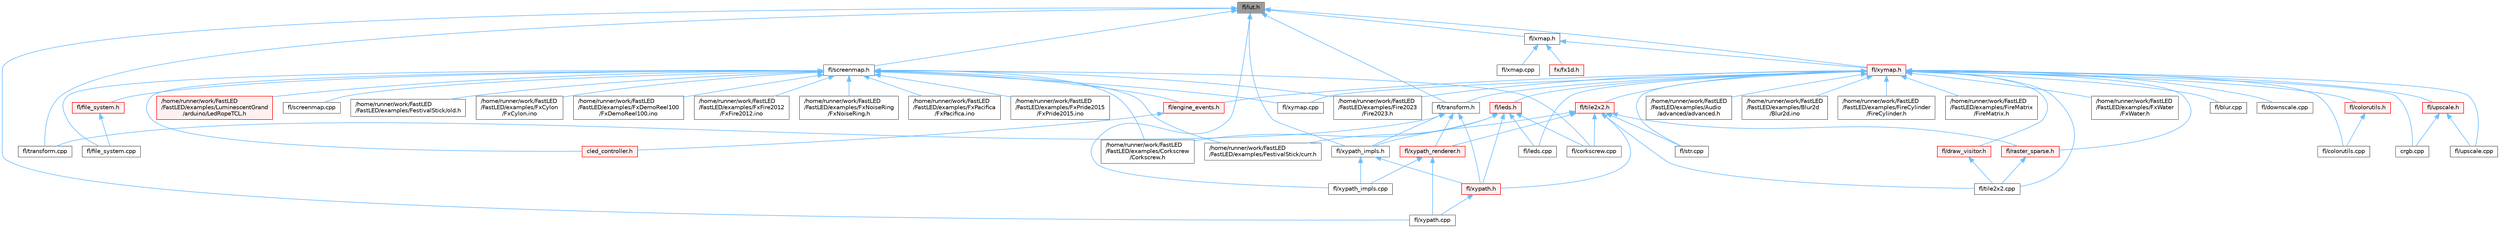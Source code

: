 digraph "fl/lut.h"
{
 // INTERACTIVE_SVG=YES
 // LATEX_PDF_SIZE
  bgcolor="transparent";
  edge [fontname=Helvetica,fontsize=10,labelfontname=Helvetica,labelfontsize=10];
  node [fontname=Helvetica,fontsize=10,shape=box,height=0.2,width=0.4];
  Node1 [id="Node000001",label="fl/lut.h",height=0.2,width=0.4,color="gray40", fillcolor="grey60", style="filled", fontcolor="black",tooltip=" "];
  Node1 -> Node2 [id="edge1_Node000001_Node000002",dir="back",color="steelblue1",style="solid",tooltip=" "];
  Node2 [id="Node000002",label="fl/screenmap.h",height=0.2,width=0.4,color="grey40", fillcolor="white", style="filled",URL="$d7/d97/screenmap_8h.html",tooltip=" "];
  Node2 -> Node3 [id="edge2_Node000002_Node000003",dir="back",color="steelblue1",style="solid",tooltip=" "];
  Node3 [id="Node000003",label="/home/runner/work/FastLED\l/FastLED/examples/Corkscrew\l/Corkscrew.h",height=0.2,width=0.4,color="grey40", fillcolor="white", style="filled",URL="$df/d40/examples_2_corkscrew_2corkscrew_8h.html",tooltip=" "];
  Node2 -> Node4 [id="edge3_Node000002_Node000004",dir="back",color="steelblue1",style="solid",tooltip=" "];
  Node4 [id="Node000004",label="/home/runner/work/FastLED\l/FastLED/examples/FestivalStick/curr.h",height=0.2,width=0.4,color="grey40", fillcolor="white", style="filled",URL="$d4/d06/curr_8h.html",tooltip=" "];
  Node2 -> Node5 [id="edge4_Node000002_Node000005",dir="back",color="steelblue1",style="solid",tooltip=" "];
  Node5 [id="Node000005",label="/home/runner/work/FastLED\l/FastLED/examples/FestivalStick/old.h",height=0.2,width=0.4,color="grey40", fillcolor="white", style="filled",URL="$d7/da1/old_8h.html",tooltip=" "];
  Node2 -> Node6 [id="edge5_Node000002_Node000006",dir="back",color="steelblue1",style="solid",tooltip=" "];
  Node6 [id="Node000006",label="/home/runner/work/FastLED\l/FastLED/examples/Fire2023\l/Fire2023.h",height=0.2,width=0.4,color="grey40", fillcolor="white", style="filled",URL="$de/d71/_fire2023_8h.html",tooltip=" "];
  Node2 -> Node7 [id="edge6_Node000002_Node000007",dir="back",color="steelblue1",style="solid",tooltip=" "];
  Node7 [id="Node000007",label="/home/runner/work/FastLED\l/FastLED/examples/FxCylon\l/FxCylon.ino",height=0.2,width=0.4,color="grey40", fillcolor="white", style="filled",URL="$db/d86/_fx_cylon_8ino.html",tooltip="Cylon eye effect with ScreenMap."];
  Node2 -> Node8 [id="edge7_Node000002_Node000008",dir="back",color="steelblue1",style="solid",tooltip=" "];
  Node8 [id="Node000008",label="/home/runner/work/FastLED\l/FastLED/examples/FxDemoReel100\l/FxDemoReel100.ino",height=0.2,width=0.4,color="grey40", fillcolor="white", style="filled",URL="$d1/d8f/_fx_demo_reel100_8ino.html",tooltip="DemoReel100 effects collection with ScreenMap."];
  Node2 -> Node9 [id="edge8_Node000002_Node000009",dir="back",color="steelblue1",style="solid",tooltip=" "];
  Node9 [id="Node000009",label="/home/runner/work/FastLED\l/FastLED/examples/FxFire2012\l/FxFire2012.ino",height=0.2,width=0.4,color="grey40", fillcolor="white", style="filled",URL="$df/d57/_fx_fire2012_8ino.html",tooltip="Fire2012 effect with ScreenMap."];
  Node2 -> Node10 [id="edge9_Node000002_Node000010",dir="back",color="steelblue1",style="solid",tooltip=" "];
  Node10 [id="Node000010",label="/home/runner/work/FastLED\l/FastLED/examples/FxNoiseRing\l/FxNoiseRing.h",height=0.2,width=0.4,color="grey40", fillcolor="white", style="filled",URL="$d5/d77/_fx_noise_ring_8h.html",tooltip=" "];
  Node2 -> Node11 [id="edge10_Node000002_Node000011",dir="back",color="steelblue1",style="solid",tooltip=" "];
  Node11 [id="Node000011",label="/home/runner/work/FastLED\l/FastLED/examples/FxPacifica\l/FxPacifica.ino",height=0.2,width=0.4,color="grey40", fillcolor="white", style="filled",URL="$dc/ded/_fx_pacifica_8ino.html",tooltip="Pacifica ocean effect with ScreenMap."];
  Node2 -> Node12 [id="edge11_Node000002_Node000012",dir="back",color="steelblue1",style="solid",tooltip=" "];
  Node12 [id="Node000012",label="/home/runner/work/FastLED\l/FastLED/examples/FxPride2015\l/FxPride2015.ino",height=0.2,width=0.4,color="grey40", fillcolor="white", style="filled",URL="$d2/db0/_fx_pride2015_8ino.html",tooltip="Pride2015 effect with ScreenMap."];
  Node2 -> Node13 [id="edge12_Node000002_Node000013",dir="back",color="steelblue1",style="solid",tooltip=" "];
  Node13 [id="Node000013",label="/home/runner/work/FastLED\l/FastLED/examples/LuminescentGrand\l/arduino/LedRopeTCL.h",height=0.2,width=0.4,color="red", fillcolor="#FFF0F0", style="filled",URL="$d9/d7e/_led_rope_t_c_l_8h.html",tooltip=" "];
  Node2 -> Node15 [id="edge13_Node000002_Node000015",dir="back",color="steelblue1",style="solid",tooltip=" "];
  Node15 [id="Node000015",label="cled_controller.h",height=0.2,width=0.4,color="red", fillcolor="#FFF0F0", style="filled",URL="$db/d6d/cled__controller_8h.html",tooltip="base definitions used by led controllers for writing out led data"];
  Node2 -> Node160 [id="edge14_Node000002_Node000160",dir="back",color="steelblue1",style="solid",tooltip=" "];
  Node160 [id="Node000160",label="fl/corkscrew.cpp",height=0.2,width=0.4,color="grey40", fillcolor="white", style="filled",URL="$d3/d9b/corkscrew_8cpp.html",tooltip=" "];
  Node2 -> Node161 [id="edge15_Node000002_Node000161",dir="back",color="steelblue1",style="solid",tooltip=" "];
  Node161 [id="Node000161",label="fl/engine_events.h",height=0.2,width=0.4,color="red", fillcolor="#FFF0F0", style="filled",URL="$db/dc0/engine__events_8h.html",tooltip=" "];
  Node161 -> Node15 [id="edge16_Node000161_Node000015",dir="back",color="steelblue1",style="solid",tooltip=" "];
  Node2 -> Node173 [id="edge17_Node000002_Node000173",dir="back",color="steelblue1",style="solid",tooltip=" "];
  Node173 [id="Node000173",label="fl/file_system.cpp",height=0.2,width=0.4,color="grey40", fillcolor="white", style="filled",URL="$d4/d37/file__system_8cpp.html",tooltip=" "];
  Node2 -> Node174 [id="edge18_Node000002_Node000174",dir="back",color="steelblue1",style="solid",tooltip=" "];
  Node174 [id="Node000174",label="fl/file_system.h",height=0.2,width=0.4,color="red", fillcolor="#FFF0F0", style="filled",URL="$d6/d8d/file__system_8h.html",tooltip=" "];
  Node174 -> Node173 [id="edge19_Node000174_Node000173",dir="back",color="steelblue1",style="solid",tooltip=" "];
  Node2 -> Node182 [id="edge20_Node000002_Node000182",dir="back",color="steelblue1",style="solid",tooltip=" "];
  Node182 [id="Node000182",label="fl/screenmap.cpp",height=0.2,width=0.4,color="grey40", fillcolor="white", style="filled",URL="$d9/d6f/screenmap_8cpp.html",tooltip=" "];
  Node2 -> Node183 [id="edge21_Node000002_Node000183",dir="back",color="steelblue1",style="solid",tooltip=" "];
  Node183 [id="Node000183",label="fl/xymap.cpp",height=0.2,width=0.4,color="grey40", fillcolor="white", style="filled",URL="$d7/d09/xymap_8cpp.html",tooltip=" "];
  Node1 -> Node184 [id="edge22_Node000001_Node000184",dir="back",color="steelblue1",style="solid",tooltip=" "];
  Node184 [id="Node000184",label="fl/transform.cpp",height=0.2,width=0.4,color="grey40", fillcolor="white", style="filled",URL="$d8/d8c/transform_8cpp.html",tooltip=" "];
  Node1 -> Node185 [id="edge23_Node000001_Node000185",dir="back",color="steelblue1",style="solid",tooltip=" "];
  Node185 [id="Node000185",label="fl/transform.h",height=0.2,width=0.4,color="grey40", fillcolor="white", style="filled",URL="$d2/d80/transform_8h.html",tooltip=" "];
  Node185 -> Node184 [id="edge24_Node000185_Node000184",dir="back",color="steelblue1",style="solid",tooltip=" "];
  Node185 -> Node186 [id="edge25_Node000185_Node000186",dir="back",color="steelblue1",style="solid",tooltip=" "];
  Node186 [id="Node000186",label="fl/xypath.h",height=0.2,width=0.4,color="red", fillcolor="#FFF0F0", style="filled",URL="$d5/df2/xypath_8h.html",tooltip=" "];
  Node186 -> Node191 [id="edge26_Node000186_Node000191",dir="back",color="steelblue1",style="solid",tooltip=" "];
  Node191 [id="Node000191",label="fl/xypath.cpp",height=0.2,width=0.4,color="grey40", fillcolor="white", style="filled",URL="$d4/d78/xypath_8cpp.html",tooltip=" "];
  Node185 -> Node193 [id="edge27_Node000185_Node000193",dir="back",color="steelblue1",style="solid",tooltip=" "];
  Node193 [id="Node000193",label="fl/xypath_impls.h",height=0.2,width=0.4,color="grey40", fillcolor="white", style="filled",URL="$d8/d5f/xypath__impls_8h.html",tooltip=" "];
  Node193 -> Node186 [id="edge28_Node000193_Node000186",dir="back",color="steelblue1",style="solid",tooltip=" "];
  Node193 -> Node194 [id="edge29_Node000193_Node000194",dir="back",color="steelblue1",style="solid",tooltip=" "];
  Node194 [id="Node000194",label="fl/xypath_impls.cpp",height=0.2,width=0.4,color="grey40", fillcolor="white", style="filled",URL="$d4/db1/xypath__impls_8cpp.html",tooltip=" "];
  Node185 -> Node195 [id="edge30_Node000185_Node000195",dir="back",color="steelblue1",style="solid",tooltip=" "];
  Node195 [id="Node000195",label="fl/xypath_renderer.h",height=0.2,width=0.4,color="red", fillcolor="#FFF0F0", style="filled",URL="$d2/d88/xypath__renderer_8h.html",tooltip=" "];
  Node195 -> Node191 [id="edge31_Node000195_Node000191",dir="back",color="steelblue1",style="solid",tooltip=" "];
  Node195 -> Node194 [id="edge32_Node000195_Node000194",dir="back",color="steelblue1",style="solid",tooltip=" "];
  Node1 -> Node196 [id="edge33_Node000001_Node000196",dir="back",color="steelblue1",style="solid",tooltip=" "];
  Node196 [id="Node000196",label="fl/xmap.h",height=0.2,width=0.4,color="grey40", fillcolor="white", style="filled",URL="$dd/dcc/xmap_8h.html",tooltip=" "];
  Node196 -> Node197 [id="edge34_Node000196_Node000197",dir="back",color="steelblue1",style="solid",tooltip=" "];
  Node197 [id="Node000197",label="fl/xmap.cpp",height=0.2,width=0.4,color="grey40", fillcolor="white", style="filled",URL="$db/db8/xmap_8cpp.html",tooltip=" "];
  Node196 -> Node198 [id="edge35_Node000196_Node000198",dir="back",color="steelblue1",style="solid",tooltip=" "];
  Node198 [id="Node000198",label="fl/xymap.h",height=0.2,width=0.4,color="red", fillcolor="#FFF0F0", style="filled",URL="$da/d61/xymap_8h.html",tooltip=" "];
  Node198 -> Node28 [id="edge36_Node000198_Node000028",dir="back",color="steelblue1",style="solid",tooltip=" "];
  Node28 [id="Node000028",label="/home/runner/work/FastLED\l/FastLED/examples/Audio\l/advanced/advanced.h",height=0.2,width=0.4,color="grey40", fillcolor="white", style="filled",URL="$da/dc7/advanced_8h.html",tooltip=" "];
  Node198 -> Node33 [id="edge37_Node000198_Node000033",dir="back",color="steelblue1",style="solid",tooltip=" "];
  Node33 [id="Node000033",label="/home/runner/work/FastLED\l/FastLED/examples/Blur2d\l/Blur2d.ino",height=0.2,width=0.4,color="grey40", fillcolor="white", style="filled",URL="$df/d42/_blur2d_8ino.html",tooltip="Demonstrates 2D blur effects on LED matrix."];
  Node198 -> Node6 [id="edge38_Node000198_Node000006",dir="back",color="steelblue1",style="solid",tooltip=" "];
  Node198 -> Node54 [id="edge39_Node000198_Node000054",dir="back",color="steelblue1",style="solid",tooltip=" "];
  Node54 [id="Node000054",label="/home/runner/work/FastLED\l/FastLED/examples/FireCylinder\l/FireCylinder.h",height=0.2,width=0.4,color="grey40", fillcolor="white", style="filled",URL="$d8/dd0/_fire_cylinder_8h.html",tooltip=" "];
  Node198 -> Node56 [id="edge40_Node000198_Node000056",dir="back",color="steelblue1",style="solid",tooltip=" "];
  Node56 [id="Node000056",label="/home/runner/work/FastLED\l/FastLED/examples/FireMatrix\l/FireMatrix.h",height=0.2,width=0.4,color="grey40", fillcolor="white", style="filled",URL="$d5/d88/_fire_matrix_8h.html",tooltip=" "];
  Node198 -> Node63 [id="edge41_Node000198_Node000063",dir="back",color="steelblue1",style="solid",tooltip=" "];
  Node63 [id="Node000063",label="/home/runner/work/FastLED\l/FastLED/examples/FxWater\l/FxWater.h",height=0.2,width=0.4,color="grey40", fillcolor="white", style="filled",URL="$d8/da0/_fx_water_8h.html",tooltip=" "];
  Node198 -> Node110 [id="edge42_Node000198_Node000110",dir="back",color="steelblue1",style="solid",tooltip=" "];
  Node110 [id="Node000110",label="crgb.cpp",height=0.2,width=0.4,color="grey40", fillcolor="white", style="filled",URL="$d0/de3/crgb_8cpp.html",tooltip="Utility functions for the red, green, and blue (RGB) pixel struct."];
  Node198 -> Node120 [id="edge43_Node000198_Node000120",dir="back",color="steelblue1",style="solid",tooltip=" "];
  Node120 [id="Node000120",label="fl/blur.cpp",height=0.2,width=0.4,color="grey40", fillcolor="white", style="filled",URL="$de/dc8/blur_8cpp.html",tooltip=" "];
  Node198 -> Node121 [id="edge44_Node000198_Node000121",dir="back",color="steelblue1",style="solid",tooltip=" "];
  Node121 [id="Node000121",label="fl/colorutils.cpp",height=0.2,width=0.4,color="grey40", fillcolor="white", style="filled",URL="$da/d2d/colorutils_8cpp.html",tooltip="Misc utility functions for palettes, blending, and more."];
  Node198 -> Node199 [id="edge45_Node000198_Node000199",dir="back",color="steelblue1",style="solid",tooltip=" "];
  Node199 [id="Node000199",label="fl/colorutils.h",height=0.2,width=0.4,color="red", fillcolor="#FFF0F0", style="filled",URL="$d7/df9/fl_2colorutils_8h.html",tooltip="Utility functions for color fill, palettes, blending, and more."];
  Node199 -> Node121 [id="edge46_Node000199_Node000121",dir="back",color="steelblue1",style="solid",tooltip=" "];
  Node198 -> Node209 [id="edge47_Node000198_Node000209",dir="back",color="steelblue1",style="solid",tooltip=" "];
  Node209 [id="Node000209",label="fl/downscale.cpp",height=0.2,width=0.4,color="grey40", fillcolor="white", style="filled",URL="$d8/df9/downscale_8cpp.html",tooltip=" "];
  Node198 -> Node206 [id="edge48_Node000198_Node000206",dir="back",color="steelblue1",style="solid",tooltip=" "];
  Node206 [id="Node000206",label="fl/draw_visitor.h",height=0.2,width=0.4,color="red", fillcolor="#FFF0F0", style="filled",URL="$d0/d4f/draw__visitor_8h.html",tooltip=" "];
  Node206 -> Node208 [id="edge49_Node000206_Node000208",dir="back",color="steelblue1",style="solid",tooltip=" "];
  Node208 [id="Node000208",label="fl/tile2x2.cpp",height=0.2,width=0.4,color="grey40", fillcolor="white", style="filled",URL="$db/d15/tile2x2_8cpp.html",tooltip=" "];
  Node198 -> Node161 [id="edge50_Node000198_Node000161",dir="back",color="steelblue1",style="solid",tooltip=" "];
  Node198 -> Node210 [id="edge51_Node000198_Node000210",dir="back",color="steelblue1",style="solid",tooltip=" "];
  Node210 [id="Node000210",label="fl/leds.cpp",height=0.2,width=0.4,color="grey40", fillcolor="white", style="filled",URL="$d6/d78/leds_8cpp.html",tooltip=" "];
  Node198 -> Node211 [id="edge52_Node000198_Node000211",dir="back",color="steelblue1",style="solid",tooltip=" "];
  Node211 [id="Node000211",label="fl/leds.h",height=0.2,width=0.4,color="red", fillcolor="#FFF0F0", style="filled",URL="$da/d78/leds_8h.html",tooltip=" "];
  Node211 -> Node3 [id="edge53_Node000211_Node000003",dir="back",color="steelblue1",style="solid",tooltip=" "];
  Node211 -> Node4 [id="edge54_Node000211_Node000004",dir="back",color="steelblue1",style="solid",tooltip=" "];
  Node211 -> Node160 [id="edge55_Node000211_Node000160",dir="back",color="steelblue1",style="solid",tooltip=" "];
  Node211 -> Node210 [id="edge56_Node000211_Node000210",dir="back",color="steelblue1",style="solid",tooltip=" "];
  Node211 -> Node186 [id="edge57_Node000211_Node000186",dir="back",color="steelblue1",style="solid",tooltip=" "];
  Node198 -> Node213 [id="edge58_Node000198_Node000213",dir="back",color="steelblue1",style="solid",tooltip=" "];
  Node213 [id="Node000213",label="fl/raster_sparse.h",height=0.2,width=0.4,color="red", fillcolor="#FFF0F0", style="filled",URL="$d4/df9/raster__sparse_8h.html",tooltip=" "];
  Node213 -> Node208 [id="edge59_Node000213_Node000208",dir="back",color="steelblue1",style="solid",tooltip=" "];
  Node198 -> Node215 [id="edge60_Node000198_Node000215",dir="back",color="steelblue1",style="solid",tooltip=" "];
  Node215 [id="Node000215",label="fl/str.cpp",height=0.2,width=0.4,color="grey40", fillcolor="white", style="filled",URL="$d1/d1f/str_8cpp.html",tooltip=" "];
  Node198 -> Node208 [id="edge61_Node000198_Node000208",dir="back",color="steelblue1",style="solid",tooltip=" "];
  Node198 -> Node216 [id="edge62_Node000198_Node000216",dir="back",color="steelblue1",style="solid",tooltip=" "];
  Node216 [id="Node000216",label="fl/tile2x2.h",height=0.2,width=0.4,color="red", fillcolor="#FFF0F0", style="filled",URL="$d2/db4/tile2x2_8h.html",tooltip=" "];
  Node216 -> Node160 [id="edge63_Node000216_Node000160",dir="back",color="steelblue1",style="solid",tooltip=" "];
  Node216 -> Node213 [id="edge64_Node000216_Node000213",dir="back",color="steelblue1",style="solid",tooltip=" "];
  Node216 -> Node215 [id="edge65_Node000216_Node000215",dir="back",color="steelblue1",style="solid",tooltip=" "];
  Node216 -> Node208 [id="edge66_Node000216_Node000208",dir="back",color="steelblue1",style="solid",tooltip=" "];
  Node216 -> Node186 [id="edge67_Node000216_Node000186",dir="back",color="steelblue1",style="solid",tooltip=" "];
  Node216 -> Node193 [id="edge68_Node000216_Node000193",dir="back",color="steelblue1",style="solid",tooltip=" "];
  Node216 -> Node195 [id="edge69_Node000216_Node000195",dir="back",color="steelblue1",style="solid",tooltip=" "];
  Node198 -> Node185 [id="edge70_Node000198_Node000185",dir="back",color="steelblue1",style="solid",tooltip=" "];
  Node198 -> Node221 [id="edge71_Node000198_Node000221",dir="back",color="steelblue1",style="solid",tooltip=" "];
  Node221 [id="Node000221",label="fl/upscale.cpp",height=0.2,width=0.4,color="grey40", fillcolor="white", style="filled",URL="$d0/d4f/upscale_8cpp.html",tooltip=" "];
  Node198 -> Node222 [id="edge72_Node000198_Node000222",dir="back",color="steelblue1",style="solid",tooltip=" "];
  Node222 [id="Node000222",label="fl/upscale.h",height=0.2,width=0.4,color="red", fillcolor="#FFF0F0", style="filled",URL="$d6/d0c/upscale_8h.html",tooltip=" "];
  Node222 -> Node110 [id="edge73_Node000222_Node000110",dir="back",color="steelblue1",style="solid",tooltip=" "];
  Node222 -> Node221 [id="edge74_Node000222_Node000221",dir="back",color="steelblue1",style="solid",tooltip=" "];
  Node198 -> Node183 [id="edge75_Node000198_Node000183",dir="back",color="steelblue1",style="solid",tooltip=" "];
  Node196 -> Node235 [id="edge76_Node000196_Node000235",dir="back",color="steelblue1",style="solid",tooltip=" "];
  Node235 [id="Node000235",label="fx/fx1d.h",height=0.2,width=0.4,color="red", fillcolor="#FFF0F0", style="filled",URL="$da/d81/fx1d_8h.html",tooltip=" "];
  Node1 -> Node198 [id="edge77_Node000001_Node000198",dir="back",color="steelblue1",style="solid",tooltip=" "];
  Node1 -> Node191 [id="edge78_Node000001_Node000191",dir="back",color="steelblue1",style="solid",tooltip=" "];
  Node1 -> Node194 [id="edge79_Node000001_Node000194",dir="back",color="steelblue1",style="solid",tooltip=" "];
  Node1 -> Node193 [id="edge80_Node000001_Node000193",dir="back",color="steelblue1",style="solid",tooltip=" "];
}

